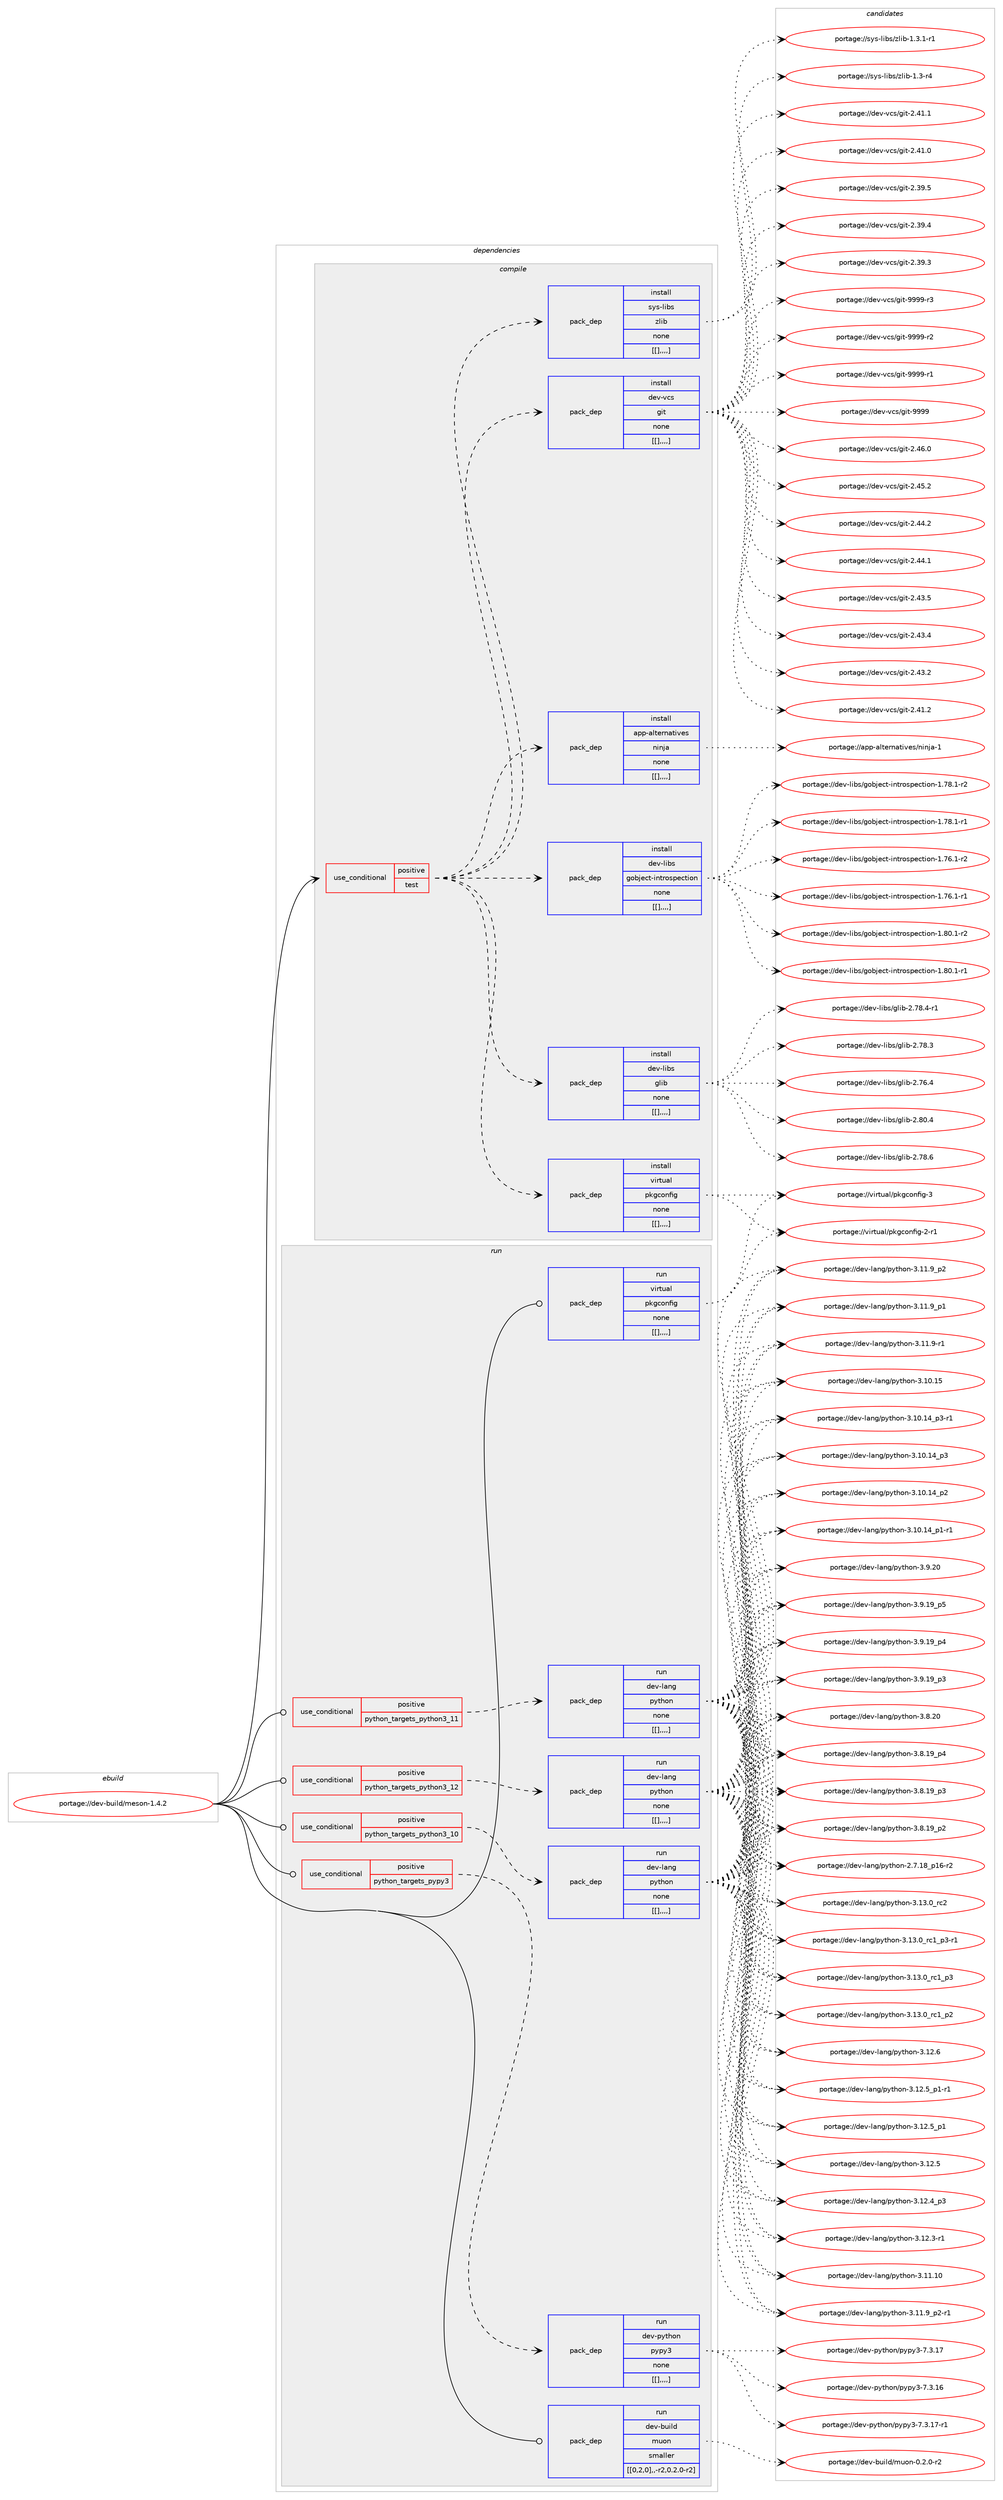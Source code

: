digraph prolog {

# *************
# Graph options
# *************

newrank=true;
concentrate=true;
compound=true;
graph [rankdir=LR,fontname=Helvetica,fontsize=10,ranksep=1.5];#, ranksep=2.5, nodesep=0.2];
edge  [arrowhead=vee];
node  [fontname=Helvetica,fontsize=10];

# **********
# The ebuild
# **********

subgraph cluster_leftcol {
color=gray;
label=<<i>ebuild</i>>;
id [label="portage://dev-build/meson-1.4.2", color=red, width=4, href="../dev-build/meson-1.4.2.svg"];
}

# ****************
# The dependencies
# ****************

subgraph cluster_midcol {
color=gray;
label=<<i>dependencies</i>>;
subgraph cluster_compile {
fillcolor="#eeeeee";
style=filled;
label=<<i>compile</i>>;
subgraph cond16890 {
dependency64678 [label=<<TABLE BORDER="0" CELLBORDER="1" CELLSPACING="0" CELLPADDING="4"><TR><TD ROWSPAN="3" CELLPADDING="10">use_conditional</TD></TR><TR><TD>positive</TD></TR><TR><TD>test</TD></TR></TABLE>>, shape=none, color=red];
subgraph pack46867 {
dependency64679 [label=<<TABLE BORDER="0" CELLBORDER="1" CELLSPACING="0" CELLPADDING="4" WIDTH="220"><TR><TD ROWSPAN="6" CELLPADDING="30">pack_dep</TD></TR><TR><TD WIDTH="110">install</TD></TR><TR><TD>dev-libs</TD></TR><TR><TD>glib</TD></TR><TR><TD>none</TD></TR><TR><TD>[[],,,,]</TD></TR></TABLE>>, shape=none, color=blue];
}
dependency64678:e -> dependency64679:w [weight=20,style="dashed",arrowhead="vee"];
subgraph pack46868 {
dependency64680 [label=<<TABLE BORDER="0" CELLBORDER="1" CELLSPACING="0" CELLPADDING="4" WIDTH="220"><TR><TD ROWSPAN="6" CELLPADDING="30">pack_dep</TD></TR><TR><TD WIDTH="110">install</TD></TR><TR><TD>dev-libs</TD></TR><TR><TD>gobject-introspection</TD></TR><TR><TD>none</TD></TR><TR><TD>[[],,,,]</TD></TR></TABLE>>, shape=none, color=blue];
}
dependency64678:e -> dependency64680:w [weight=20,style="dashed",arrowhead="vee"];
subgraph pack46869 {
dependency64681 [label=<<TABLE BORDER="0" CELLBORDER="1" CELLSPACING="0" CELLPADDING="4" WIDTH="220"><TR><TD ROWSPAN="6" CELLPADDING="30">pack_dep</TD></TR><TR><TD WIDTH="110">install</TD></TR><TR><TD>app-alternatives</TD></TR><TR><TD>ninja</TD></TR><TR><TD>none</TD></TR><TR><TD>[[],,,,]</TD></TR></TABLE>>, shape=none, color=blue];
}
dependency64678:e -> dependency64681:w [weight=20,style="dashed",arrowhead="vee"];
subgraph pack46870 {
dependency64682 [label=<<TABLE BORDER="0" CELLBORDER="1" CELLSPACING="0" CELLPADDING="4" WIDTH="220"><TR><TD ROWSPAN="6" CELLPADDING="30">pack_dep</TD></TR><TR><TD WIDTH="110">install</TD></TR><TR><TD>dev-vcs</TD></TR><TR><TD>git</TD></TR><TR><TD>none</TD></TR><TR><TD>[[],,,,]</TD></TR></TABLE>>, shape=none, color=blue];
}
dependency64678:e -> dependency64682:w [weight=20,style="dashed",arrowhead="vee"];
subgraph pack46871 {
dependency64683 [label=<<TABLE BORDER="0" CELLBORDER="1" CELLSPACING="0" CELLPADDING="4" WIDTH="220"><TR><TD ROWSPAN="6" CELLPADDING="30">pack_dep</TD></TR><TR><TD WIDTH="110">install</TD></TR><TR><TD>sys-libs</TD></TR><TR><TD>zlib</TD></TR><TR><TD>none</TD></TR><TR><TD>[[],,,,]</TD></TR></TABLE>>, shape=none, color=blue];
}
dependency64678:e -> dependency64683:w [weight=20,style="dashed",arrowhead="vee"];
subgraph pack46872 {
dependency64684 [label=<<TABLE BORDER="0" CELLBORDER="1" CELLSPACING="0" CELLPADDING="4" WIDTH="220"><TR><TD ROWSPAN="6" CELLPADDING="30">pack_dep</TD></TR><TR><TD WIDTH="110">install</TD></TR><TR><TD>virtual</TD></TR><TR><TD>pkgconfig</TD></TR><TR><TD>none</TD></TR><TR><TD>[[],,,,]</TD></TR></TABLE>>, shape=none, color=blue];
}
dependency64678:e -> dependency64684:w [weight=20,style="dashed",arrowhead="vee"];
}
id:e -> dependency64678:w [weight=20,style="solid",arrowhead="vee"];
}
subgraph cluster_compileandrun {
fillcolor="#eeeeee";
style=filled;
label=<<i>compile and run</i>>;
}
subgraph cluster_run {
fillcolor="#eeeeee";
style=filled;
label=<<i>run</i>>;
subgraph cond16891 {
dependency64685 [label=<<TABLE BORDER="0" CELLBORDER="1" CELLSPACING="0" CELLPADDING="4"><TR><TD ROWSPAN="3" CELLPADDING="10">use_conditional</TD></TR><TR><TD>positive</TD></TR><TR><TD>python_targets_pypy3</TD></TR></TABLE>>, shape=none, color=red];
subgraph pack46873 {
dependency64686 [label=<<TABLE BORDER="0" CELLBORDER="1" CELLSPACING="0" CELLPADDING="4" WIDTH="220"><TR><TD ROWSPAN="6" CELLPADDING="30">pack_dep</TD></TR><TR><TD WIDTH="110">run</TD></TR><TR><TD>dev-python</TD></TR><TR><TD>pypy3</TD></TR><TR><TD>none</TD></TR><TR><TD>[[],,,,]</TD></TR></TABLE>>, shape=none, color=blue];
}
dependency64685:e -> dependency64686:w [weight=20,style="dashed",arrowhead="vee"];
}
id:e -> dependency64685:w [weight=20,style="solid",arrowhead="odot"];
subgraph cond16892 {
dependency64687 [label=<<TABLE BORDER="0" CELLBORDER="1" CELLSPACING="0" CELLPADDING="4"><TR><TD ROWSPAN="3" CELLPADDING="10">use_conditional</TD></TR><TR><TD>positive</TD></TR><TR><TD>python_targets_python3_10</TD></TR></TABLE>>, shape=none, color=red];
subgraph pack46874 {
dependency64688 [label=<<TABLE BORDER="0" CELLBORDER="1" CELLSPACING="0" CELLPADDING="4" WIDTH="220"><TR><TD ROWSPAN="6" CELLPADDING="30">pack_dep</TD></TR><TR><TD WIDTH="110">run</TD></TR><TR><TD>dev-lang</TD></TR><TR><TD>python</TD></TR><TR><TD>none</TD></TR><TR><TD>[[],,,,]</TD></TR></TABLE>>, shape=none, color=blue];
}
dependency64687:e -> dependency64688:w [weight=20,style="dashed",arrowhead="vee"];
}
id:e -> dependency64687:w [weight=20,style="solid",arrowhead="odot"];
subgraph cond16893 {
dependency64689 [label=<<TABLE BORDER="0" CELLBORDER="1" CELLSPACING="0" CELLPADDING="4"><TR><TD ROWSPAN="3" CELLPADDING="10">use_conditional</TD></TR><TR><TD>positive</TD></TR><TR><TD>python_targets_python3_11</TD></TR></TABLE>>, shape=none, color=red];
subgraph pack46875 {
dependency64690 [label=<<TABLE BORDER="0" CELLBORDER="1" CELLSPACING="0" CELLPADDING="4" WIDTH="220"><TR><TD ROWSPAN="6" CELLPADDING="30">pack_dep</TD></TR><TR><TD WIDTH="110">run</TD></TR><TR><TD>dev-lang</TD></TR><TR><TD>python</TD></TR><TR><TD>none</TD></TR><TR><TD>[[],,,,]</TD></TR></TABLE>>, shape=none, color=blue];
}
dependency64689:e -> dependency64690:w [weight=20,style="dashed",arrowhead="vee"];
}
id:e -> dependency64689:w [weight=20,style="solid",arrowhead="odot"];
subgraph cond16894 {
dependency64691 [label=<<TABLE BORDER="0" CELLBORDER="1" CELLSPACING="0" CELLPADDING="4"><TR><TD ROWSPAN="3" CELLPADDING="10">use_conditional</TD></TR><TR><TD>positive</TD></TR><TR><TD>python_targets_python3_12</TD></TR></TABLE>>, shape=none, color=red];
subgraph pack46876 {
dependency64692 [label=<<TABLE BORDER="0" CELLBORDER="1" CELLSPACING="0" CELLPADDING="4" WIDTH="220"><TR><TD ROWSPAN="6" CELLPADDING="30">pack_dep</TD></TR><TR><TD WIDTH="110">run</TD></TR><TR><TD>dev-lang</TD></TR><TR><TD>python</TD></TR><TR><TD>none</TD></TR><TR><TD>[[],,,,]</TD></TR></TABLE>>, shape=none, color=blue];
}
dependency64691:e -> dependency64692:w [weight=20,style="dashed",arrowhead="vee"];
}
id:e -> dependency64691:w [weight=20,style="solid",arrowhead="odot"];
subgraph pack46877 {
dependency64693 [label=<<TABLE BORDER="0" CELLBORDER="1" CELLSPACING="0" CELLPADDING="4" WIDTH="220"><TR><TD ROWSPAN="6" CELLPADDING="30">pack_dep</TD></TR><TR><TD WIDTH="110">run</TD></TR><TR><TD>virtual</TD></TR><TR><TD>pkgconfig</TD></TR><TR><TD>none</TD></TR><TR><TD>[[],,,,]</TD></TR></TABLE>>, shape=none, color=blue];
}
id:e -> dependency64693:w [weight=20,style="solid",arrowhead="odot"];
subgraph pack46878 {
dependency64694 [label=<<TABLE BORDER="0" CELLBORDER="1" CELLSPACING="0" CELLPADDING="4" WIDTH="220"><TR><TD ROWSPAN="6" CELLPADDING="30">pack_dep</TD></TR><TR><TD WIDTH="110">run</TD></TR><TR><TD>dev-build</TD></TR><TR><TD>muon</TD></TR><TR><TD>smaller</TD></TR><TR><TD>[[0,2,0],,-r2,0.2.0-r2]</TD></TR></TABLE>>, shape=none, color=blue];
}
id:e -> dependency64694:w [weight=20,style="solid",arrowhead="odot"];
}
}

# **************
# The candidates
# **************

subgraph cluster_choices {
rank=same;
color=gray;
label=<<i>candidates</i>>;

subgraph choice46867 {
color=black;
nodesep=1;
choice1001011184510810598115471031081059845504656484652 [label="portage://dev-libs/glib-2.80.4", color=red, width=4,href="../dev-libs/glib-2.80.4.svg"];
choice1001011184510810598115471031081059845504655564654 [label="portage://dev-libs/glib-2.78.6", color=red, width=4,href="../dev-libs/glib-2.78.6.svg"];
choice10010111845108105981154710310810598455046555646524511449 [label="portage://dev-libs/glib-2.78.4-r1", color=red, width=4,href="../dev-libs/glib-2.78.4-r1.svg"];
choice1001011184510810598115471031081059845504655564651 [label="portage://dev-libs/glib-2.78.3", color=red, width=4,href="../dev-libs/glib-2.78.3.svg"];
choice1001011184510810598115471031081059845504655544652 [label="portage://dev-libs/glib-2.76.4", color=red, width=4,href="../dev-libs/glib-2.76.4.svg"];
dependency64679:e -> choice1001011184510810598115471031081059845504656484652:w [style=dotted,weight="100"];
dependency64679:e -> choice1001011184510810598115471031081059845504655564654:w [style=dotted,weight="100"];
dependency64679:e -> choice10010111845108105981154710310810598455046555646524511449:w [style=dotted,weight="100"];
dependency64679:e -> choice1001011184510810598115471031081059845504655564651:w [style=dotted,weight="100"];
dependency64679:e -> choice1001011184510810598115471031081059845504655544652:w [style=dotted,weight="100"];
}
subgraph choice46868 {
color=black;
nodesep=1;
choice10010111845108105981154710311198106101991164510511011611411111511210199116105111110454946564846494511450 [label="portage://dev-libs/gobject-introspection-1.80.1-r2", color=red, width=4,href="../dev-libs/gobject-introspection-1.80.1-r2.svg"];
choice10010111845108105981154710311198106101991164510511011611411111511210199116105111110454946564846494511449 [label="portage://dev-libs/gobject-introspection-1.80.1-r1", color=red, width=4,href="../dev-libs/gobject-introspection-1.80.1-r1.svg"];
choice10010111845108105981154710311198106101991164510511011611411111511210199116105111110454946555646494511450 [label="portage://dev-libs/gobject-introspection-1.78.1-r2", color=red, width=4,href="../dev-libs/gobject-introspection-1.78.1-r2.svg"];
choice10010111845108105981154710311198106101991164510511011611411111511210199116105111110454946555646494511449 [label="portage://dev-libs/gobject-introspection-1.78.1-r1", color=red, width=4,href="../dev-libs/gobject-introspection-1.78.1-r1.svg"];
choice10010111845108105981154710311198106101991164510511011611411111511210199116105111110454946555446494511450 [label="portage://dev-libs/gobject-introspection-1.76.1-r2", color=red, width=4,href="../dev-libs/gobject-introspection-1.76.1-r2.svg"];
choice10010111845108105981154710311198106101991164510511011611411111511210199116105111110454946555446494511449 [label="portage://dev-libs/gobject-introspection-1.76.1-r1", color=red, width=4,href="../dev-libs/gobject-introspection-1.76.1-r1.svg"];
dependency64680:e -> choice10010111845108105981154710311198106101991164510511011611411111511210199116105111110454946564846494511450:w [style=dotted,weight="100"];
dependency64680:e -> choice10010111845108105981154710311198106101991164510511011611411111511210199116105111110454946564846494511449:w [style=dotted,weight="100"];
dependency64680:e -> choice10010111845108105981154710311198106101991164510511011611411111511210199116105111110454946555646494511450:w [style=dotted,weight="100"];
dependency64680:e -> choice10010111845108105981154710311198106101991164510511011611411111511210199116105111110454946555646494511449:w [style=dotted,weight="100"];
dependency64680:e -> choice10010111845108105981154710311198106101991164510511011611411111511210199116105111110454946555446494511450:w [style=dotted,weight="100"];
dependency64680:e -> choice10010111845108105981154710311198106101991164510511011611411111511210199116105111110454946555446494511449:w [style=dotted,weight="100"];
}
subgraph choice46869 {
color=black;
nodesep=1;
choice9711211245971081161011141109711610511810111547110105110106974549 [label="portage://app-alternatives/ninja-1", color=red, width=4,href="../app-alternatives/ninja-1.svg"];
dependency64681:e -> choice9711211245971081161011141109711610511810111547110105110106974549:w [style=dotted,weight="100"];
}
subgraph choice46870 {
color=black;
nodesep=1;
choice10010111845118991154710310511645575757574511451 [label="portage://dev-vcs/git-9999-r3", color=red, width=4,href="../dev-vcs/git-9999-r3.svg"];
choice10010111845118991154710310511645575757574511450 [label="portage://dev-vcs/git-9999-r2", color=red, width=4,href="../dev-vcs/git-9999-r2.svg"];
choice10010111845118991154710310511645575757574511449 [label="portage://dev-vcs/git-9999-r1", color=red, width=4,href="../dev-vcs/git-9999-r1.svg"];
choice1001011184511899115471031051164557575757 [label="portage://dev-vcs/git-9999", color=red, width=4,href="../dev-vcs/git-9999.svg"];
choice10010111845118991154710310511645504652544648 [label="portage://dev-vcs/git-2.46.0", color=red, width=4,href="../dev-vcs/git-2.46.0.svg"];
choice10010111845118991154710310511645504652534650 [label="portage://dev-vcs/git-2.45.2", color=red, width=4,href="../dev-vcs/git-2.45.2.svg"];
choice10010111845118991154710310511645504652524650 [label="portage://dev-vcs/git-2.44.2", color=red, width=4,href="../dev-vcs/git-2.44.2.svg"];
choice10010111845118991154710310511645504652524649 [label="portage://dev-vcs/git-2.44.1", color=red, width=4,href="../dev-vcs/git-2.44.1.svg"];
choice10010111845118991154710310511645504652514653 [label="portage://dev-vcs/git-2.43.5", color=red, width=4,href="../dev-vcs/git-2.43.5.svg"];
choice10010111845118991154710310511645504652514652 [label="portage://dev-vcs/git-2.43.4", color=red, width=4,href="../dev-vcs/git-2.43.4.svg"];
choice10010111845118991154710310511645504652514650 [label="portage://dev-vcs/git-2.43.2", color=red, width=4,href="../dev-vcs/git-2.43.2.svg"];
choice10010111845118991154710310511645504652494650 [label="portage://dev-vcs/git-2.41.2", color=red, width=4,href="../dev-vcs/git-2.41.2.svg"];
choice10010111845118991154710310511645504652494649 [label="portage://dev-vcs/git-2.41.1", color=red, width=4,href="../dev-vcs/git-2.41.1.svg"];
choice10010111845118991154710310511645504652494648 [label="portage://dev-vcs/git-2.41.0", color=red, width=4,href="../dev-vcs/git-2.41.0.svg"];
choice10010111845118991154710310511645504651574653 [label="portage://dev-vcs/git-2.39.5", color=red, width=4,href="../dev-vcs/git-2.39.5.svg"];
choice10010111845118991154710310511645504651574652 [label="portage://dev-vcs/git-2.39.4", color=red, width=4,href="../dev-vcs/git-2.39.4.svg"];
choice10010111845118991154710310511645504651574651 [label="portage://dev-vcs/git-2.39.3", color=red, width=4,href="../dev-vcs/git-2.39.3.svg"];
dependency64682:e -> choice10010111845118991154710310511645575757574511451:w [style=dotted,weight="100"];
dependency64682:e -> choice10010111845118991154710310511645575757574511450:w [style=dotted,weight="100"];
dependency64682:e -> choice10010111845118991154710310511645575757574511449:w [style=dotted,weight="100"];
dependency64682:e -> choice1001011184511899115471031051164557575757:w [style=dotted,weight="100"];
dependency64682:e -> choice10010111845118991154710310511645504652544648:w [style=dotted,weight="100"];
dependency64682:e -> choice10010111845118991154710310511645504652534650:w [style=dotted,weight="100"];
dependency64682:e -> choice10010111845118991154710310511645504652524650:w [style=dotted,weight="100"];
dependency64682:e -> choice10010111845118991154710310511645504652524649:w [style=dotted,weight="100"];
dependency64682:e -> choice10010111845118991154710310511645504652514653:w [style=dotted,weight="100"];
dependency64682:e -> choice10010111845118991154710310511645504652514652:w [style=dotted,weight="100"];
dependency64682:e -> choice10010111845118991154710310511645504652514650:w [style=dotted,weight="100"];
dependency64682:e -> choice10010111845118991154710310511645504652494650:w [style=dotted,weight="100"];
dependency64682:e -> choice10010111845118991154710310511645504652494649:w [style=dotted,weight="100"];
dependency64682:e -> choice10010111845118991154710310511645504652494648:w [style=dotted,weight="100"];
dependency64682:e -> choice10010111845118991154710310511645504651574653:w [style=dotted,weight="100"];
dependency64682:e -> choice10010111845118991154710310511645504651574652:w [style=dotted,weight="100"];
dependency64682:e -> choice10010111845118991154710310511645504651574651:w [style=dotted,weight="100"];
}
subgraph choice46871 {
color=black;
nodesep=1;
choice115121115451081059811547122108105984549465146494511449 [label="portage://sys-libs/zlib-1.3.1-r1", color=red, width=4,href="../sys-libs/zlib-1.3.1-r1.svg"];
choice11512111545108105981154712210810598454946514511452 [label="portage://sys-libs/zlib-1.3-r4", color=red, width=4,href="../sys-libs/zlib-1.3-r4.svg"];
dependency64683:e -> choice115121115451081059811547122108105984549465146494511449:w [style=dotted,weight="100"];
dependency64683:e -> choice11512111545108105981154712210810598454946514511452:w [style=dotted,weight="100"];
}
subgraph choice46872 {
color=black;
nodesep=1;
choice1181051141161179710847112107103991111101021051034551 [label="portage://virtual/pkgconfig-3", color=red, width=4,href="../virtual/pkgconfig-3.svg"];
choice11810511411611797108471121071039911111010210510345504511449 [label="portage://virtual/pkgconfig-2-r1", color=red, width=4,href="../virtual/pkgconfig-2-r1.svg"];
dependency64684:e -> choice1181051141161179710847112107103991111101021051034551:w [style=dotted,weight="100"];
dependency64684:e -> choice11810511411611797108471121071039911111010210510345504511449:w [style=dotted,weight="100"];
}
subgraph choice46873 {
color=black;
nodesep=1;
choice100101118451121211161041111104711212111212151455546514649554511449 [label="portage://dev-python/pypy3-7.3.17-r1", color=red, width=4,href="../dev-python/pypy3-7.3.17-r1.svg"];
choice10010111845112121116104111110471121211121215145554651464955 [label="portage://dev-python/pypy3-7.3.17", color=red, width=4,href="../dev-python/pypy3-7.3.17.svg"];
choice10010111845112121116104111110471121211121215145554651464954 [label="portage://dev-python/pypy3-7.3.16", color=red, width=4,href="../dev-python/pypy3-7.3.16.svg"];
dependency64686:e -> choice100101118451121211161041111104711212111212151455546514649554511449:w [style=dotted,weight="100"];
dependency64686:e -> choice10010111845112121116104111110471121211121215145554651464955:w [style=dotted,weight="100"];
dependency64686:e -> choice10010111845112121116104111110471121211121215145554651464954:w [style=dotted,weight="100"];
}
subgraph choice46874 {
color=black;
nodesep=1;
choice10010111845108971101034711212111610411111045514649514648951149950 [label="portage://dev-lang/python-3.13.0_rc2", color=red, width=4,href="../dev-lang/python-3.13.0_rc2.svg"];
choice1001011184510897110103471121211161041111104551464951464895114994995112514511449 [label="portage://dev-lang/python-3.13.0_rc1_p3-r1", color=red, width=4,href="../dev-lang/python-3.13.0_rc1_p3-r1.svg"];
choice100101118451089711010347112121116104111110455146495146489511499499511251 [label="portage://dev-lang/python-3.13.0_rc1_p3", color=red, width=4,href="../dev-lang/python-3.13.0_rc1_p3.svg"];
choice100101118451089711010347112121116104111110455146495146489511499499511250 [label="portage://dev-lang/python-3.13.0_rc1_p2", color=red, width=4,href="../dev-lang/python-3.13.0_rc1_p2.svg"];
choice10010111845108971101034711212111610411111045514649504654 [label="portage://dev-lang/python-3.12.6", color=red, width=4,href="../dev-lang/python-3.12.6.svg"];
choice1001011184510897110103471121211161041111104551464950465395112494511449 [label="portage://dev-lang/python-3.12.5_p1-r1", color=red, width=4,href="../dev-lang/python-3.12.5_p1-r1.svg"];
choice100101118451089711010347112121116104111110455146495046539511249 [label="portage://dev-lang/python-3.12.5_p1", color=red, width=4,href="../dev-lang/python-3.12.5_p1.svg"];
choice10010111845108971101034711212111610411111045514649504653 [label="portage://dev-lang/python-3.12.5", color=red, width=4,href="../dev-lang/python-3.12.5.svg"];
choice100101118451089711010347112121116104111110455146495046529511251 [label="portage://dev-lang/python-3.12.4_p3", color=red, width=4,href="../dev-lang/python-3.12.4_p3.svg"];
choice100101118451089711010347112121116104111110455146495046514511449 [label="portage://dev-lang/python-3.12.3-r1", color=red, width=4,href="../dev-lang/python-3.12.3-r1.svg"];
choice1001011184510897110103471121211161041111104551464949464948 [label="portage://dev-lang/python-3.11.10", color=red, width=4,href="../dev-lang/python-3.11.10.svg"];
choice1001011184510897110103471121211161041111104551464949465795112504511449 [label="portage://dev-lang/python-3.11.9_p2-r1", color=red, width=4,href="../dev-lang/python-3.11.9_p2-r1.svg"];
choice100101118451089711010347112121116104111110455146494946579511250 [label="portage://dev-lang/python-3.11.9_p2", color=red, width=4,href="../dev-lang/python-3.11.9_p2.svg"];
choice100101118451089711010347112121116104111110455146494946579511249 [label="portage://dev-lang/python-3.11.9_p1", color=red, width=4,href="../dev-lang/python-3.11.9_p1.svg"];
choice100101118451089711010347112121116104111110455146494946574511449 [label="portage://dev-lang/python-3.11.9-r1", color=red, width=4,href="../dev-lang/python-3.11.9-r1.svg"];
choice1001011184510897110103471121211161041111104551464948464953 [label="portage://dev-lang/python-3.10.15", color=red, width=4,href="../dev-lang/python-3.10.15.svg"];
choice100101118451089711010347112121116104111110455146494846495295112514511449 [label="portage://dev-lang/python-3.10.14_p3-r1", color=red, width=4,href="../dev-lang/python-3.10.14_p3-r1.svg"];
choice10010111845108971101034711212111610411111045514649484649529511251 [label="portage://dev-lang/python-3.10.14_p3", color=red, width=4,href="../dev-lang/python-3.10.14_p3.svg"];
choice10010111845108971101034711212111610411111045514649484649529511250 [label="portage://dev-lang/python-3.10.14_p2", color=red, width=4,href="../dev-lang/python-3.10.14_p2.svg"];
choice100101118451089711010347112121116104111110455146494846495295112494511449 [label="portage://dev-lang/python-3.10.14_p1-r1", color=red, width=4,href="../dev-lang/python-3.10.14_p1-r1.svg"];
choice10010111845108971101034711212111610411111045514657465048 [label="portage://dev-lang/python-3.9.20", color=red, width=4,href="../dev-lang/python-3.9.20.svg"];
choice100101118451089711010347112121116104111110455146574649579511253 [label="portage://dev-lang/python-3.9.19_p5", color=red, width=4,href="../dev-lang/python-3.9.19_p5.svg"];
choice100101118451089711010347112121116104111110455146574649579511252 [label="portage://dev-lang/python-3.9.19_p4", color=red, width=4,href="../dev-lang/python-3.9.19_p4.svg"];
choice100101118451089711010347112121116104111110455146574649579511251 [label="portage://dev-lang/python-3.9.19_p3", color=red, width=4,href="../dev-lang/python-3.9.19_p3.svg"];
choice10010111845108971101034711212111610411111045514656465048 [label="portage://dev-lang/python-3.8.20", color=red, width=4,href="../dev-lang/python-3.8.20.svg"];
choice100101118451089711010347112121116104111110455146564649579511252 [label="portage://dev-lang/python-3.8.19_p4", color=red, width=4,href="../dev-lang/python-3.8.19_p4.svg"];
choice100101118451089711010347112121116104111110455146564649579511251 [label="portage://dev-lang/python-3.8.19_p3", color=red, width=4,href="../dev-lang/python-3.8.19_p3.svg"];
choice100101118451089711010347112121116104111110455146564649579511250 [label="portage://dev-lang/python-3.8.19_p2", color=red, width=4,href="../dev-lang/python-3.8.19_p2.svg"];
choice100101118451089711010347112121116104111110455046554649569511249544511450 [label="portage://dev-lang/python-2.7.18_p16-r2", color=red, width=4,href="../dev-lang/python-2.7.18_p16-r2.svg"];
dependency64688:e -> choice10010111845108971101034711212111610411111045514649514648951149950:w [style=dotted,weight="100"];
dependency64688:e -> choice1001011184510897110103471121211161041111104551464951464895114994995112514511449:w [style=dotted,weight="100"];
dependency64688:e -> choice100101118451089711010347112121116104111110455146495146489511499499511251:w [style=dotted,weight="100"];
dependency64688:e -> choice100101118451089711010347112121116104111110455146495146489511499499511250:w [style=dotted,weight="100"];
dependency64688:e -> choice10010111845108971101034711212111610411111045514649504654:w [style=dotted,weight="100"];
dependency64688:e -> choice1001011184510897110103471121211161041111104551464950465395112494511449:w [style=dotted,weight="100"];
dependency64688:e -> choice100101118451089711010347112121116104111110455146495046539511249:w [style=dotted,weight="100"];
dependency64688:e -> choice10010111845108971101034711212111610411111045514649504653:w [style=dotted,weight="100"];
dependency64688:e -> choice100101118451089711010347112121116104111110455146495046529511251:w [style=dotted,weight="100"];
dependency64688:e -> choice100101118451089711010347112121116104111110455146495046514511449:w [style=dotted,weight="100"];
dependency64688:e -> choice1001011184510897110103471121211161041111104551464949464948:w [style=dotted,weight="100"];
dependency64688:e -> choice1001011184510897110103471121211161041111104551464949465795112504511449:w [style=dotted,weight="100"];
dependency64688:e -> choice100101118451089711010347112121116104111110455146494946579511250:w [style=dotted,weight="100"];
dependency64688:e -> choice100101118451089711010347112121116104111110455146494946579511249:w [style=dotted,weight="100"];
dependency64688:e -> choice100101118451089711010347112121116104111110455146494946574511449:w [style=dotted,weight="100"];
dependency64688:e -> choice1001011184510897110103471121211161041111104551464948464953:w [style=dotted,weight="100"];
dependency64688:e -> choice100101118451089711010347112121116104111110455146494846495295112514511449:w [style=dotted,weight="100"];
dependency64688:e -> choice10010111845108971101034711212111610411111045514649484649529511251:w [style=dotted,weight="100"];
dependency64688:e -> choice10010111845108971101034711212111610411111045514649484649529511250:w [style=dotted,weight="100"];
dependency64688:e -> choice100101118451089711010347112121116104111110455146494846495295112494511449:w [style=dotted,weight="100"];
dependency64688:e -> choice10010111845108971101034711212111610411111045514657465048:w [style=dotted,weight="100"];
dependency64688:e -> choice100101118451089711010347112121116104111110455146574649579511253:w [style=dotted,weight="100"];
dependency64688:e -> choice100101118451089711010347112121116104111110455146574649579511252:w [style=dotted,weight="100"];
dependency64688:e -> choice100101118451089711010347112121116104111110455146574649579511251:w [style=dotted,weight="100"];
dependency64688:e -> choice10010111845108971101034711212111610411111045514656465048:w [style=dotted,weight="100"];
dependency64688:e -> choice100101118451089711010347112121116104111110455146564649579511252:w [style=dotted,weight="100"];
dependency64688:e -> choice100101118451089711010347112121116104111110455146564649579511251:w [style=dotted,weight="100"];
dependency64688:e -> choice100101118451089711010347112121116104111110455146564649579511250:w [style=dotted,weight="100"];
dependency64688:e -> choice100101118451089711010347112121116104111110455046554649569511249544511450:w [style=dotted,weight="100"];
}
subgraph choice46875 {
color=black;
nodesep=1;
choice10010111845108971101034711212111610411111045514649514648951149950 [label="portage://dev-lang/python-3.13.0_rc2", color=red, width=4,href="../dev-lang/python-3.13.0_rc2.svg"];
choice1001011184510897110103471121211161041111104551464951464895114994995112514511449 [label="portage://dev-lang/python-3.13.0_rc1_p3-r1", color=red, width=4,href="../dev-lang/python-3.13.0_rc1_p3-r1.svg"];
choice100101118451089711010347112121116104111110455146495146489511499499511251 [label="portage://dev-lang/python-3.13.0_rc1_p3", color=red, width=4,href="../dev-lang/python-3.13.0_rc1_p3.svg"];
choice100101118451089711010347112121116104111110455146495146489511499499511250 [label="portage://dev-lang/python-3.13.0_rc1_p2", color=red, width=4,href="../dev-lang/python-3.13.0_rc1_p2.svg"];
choice10010111845108971101034711212111610411111045514649504654 [label="portage://dev-lang/python-3.12.6", color=red, width=4,href="../dev-lang/python-3.12.6.svg"];
choice1001011184510897110103471121211161041111104551464950465395112494511449 [label="portage://dev-lang/python-3.12.5_p1-r1", color=red, width=4,href="../dev-lang/python-3.12.5_p1-r1.svg"];
choice100101118451089711010347112121116104111110455146495046539511249 [label="portage://dev-lang/python-3.12.5_p1", color=red, width=4,href="../dev-lang/python-3.12.5_p1.svg"];
choice10010111845108971101034711212111610411111045514649504653 [label="portage://dev-lang/python-3.12.5", color=red, width=4,href="../dev-lang/python-3.12.5.svg"];
choice100101118451089711010347112121116104111110455146495046529511251 [label="portage://dev-lang/python-3.12.4_p3", color=red, width=4,href="../dev-lang/python-3.12.4_p3.svg"];
choice100101118451089711010347112121116104111110455146495046514511449 [label="portage://dev-lang/python-3.12.3-r1", color=red, width=4,href="../dev-lang/python-3.12.3-r1.svg"];
choice1001011184510897110103471121211161041111104551464949464948 [label="portage://dev-lang/python-3.11.10", color=red, width=4,href="../dev-lang/python-3.11.10.svg"];
choice1001011184510897110103471121211161041111104551464949465795112504511449 [label="portage://dev-lang/python-3.11.9_p2-r1", color=red, width=4,href="../dev-lang/python-3.11.9_p2-r1.svg"];
choice100101118451089711010347112121116104111110455146494946579511250 [label="portage://dev-lang/python-3.11.9_p2", color=red, width=4,href="../dev-lang/python-3.11.9_p2.svg"];
choice100101118451089711010347112121116104111110455146494946579511249 [label="portage://dev-lang/python-3.11.9_p1", color=red, width=4,href="../dev-lang/python-3.11.9_p1.svg"];
choice100101118451089711010347112121116104111110455146494946574511449 [label="portage://dev-lang/python-3.11.9-r1", color=red, width=4,href="../dev-lang/python-3.11.9-r1.svg"];
choice1001011184510897110103471121211161041111104551464948464953 [label="portage://dev-lang/python-3.10.15", color=red, width=4,href="../dev-lang/python-3.10.15.svg"];
choice100101118451089711010347112121116104111110455146494846495295112514511449 [label="portage://dev-lang/python-3.10.14_p3-r1", color=red, width=4,href="../dev-lang/python-3.10.14_p3-r1.svg"];
choice10010111845108971101034711212111610411111045514649484649529511251 [label="portage://dev-lang/python-3.10.14_p3", color=red, width=4,href="../dev-lang/python-3.10.14_p3.svg"];
choice10010111845108971101034711212111610411111045514649484649529511250 [label="portage://dev-lang/python-3.10.14_p2", color=red, width=4,href="../dev-lang/python-3.10.14_p2.svg"];
choice100101118451089711010347112121116104111110455146494846495295112494511449 [label="portage://dev-lang/python-3.10.14_p1-r1", color=red, width=4,href="../dev-lang/python-3.10.14_p1-r1.svg"];
choice10010111845108971101034711212111610411111045514657465048 [label="portage://dev-lang/python-3.9.20", color=red, width=4,href="../dev-lang/python-3.9.20.svg"];
choice100101118451089711010347112121116104111110455146574649579511253 [label="portage://dev-lang/python-3.9.19_p5", color=red, width=4,href="../dev-lang/python-3.9.19_p5.svg"];
choice100101118451089711010347112121116104111110455146574649579511252 [label="portage://dev-lang/python-3.9.19_p4", color=red, width=4,href="../dev-lang/python-3.9.19_p4.svg"];
choice100101118451089711010347112121116104111110455146574649579511251 [label="portage://dev-lang/python-3.9.19_p3", color=red, width=4,href="../dev-lang/python-3.9.19_p3.svg"];
choice10010111845108971101034711212111610411111045514656465048 [label="portage://dev-lang/python-3.8.20", color=red, width=4,href="../dev-lang/python-3.8.20.svg"];
choice100101118451089711010347112121116104111110455146564649579511252 [label="portage://dev-lang/python-3.8.19_p4", color=red, width=4,href="../dev-lang/python-3.8.19_p4.svg"];
choice100101118451089711010347112121116104111110455146564649579511251 [label="portage://dev-lang/python-3.8.19_p3", color=red, width=4,href="../dev-lang/python-3.8.19_p3.svg"];
choice100101118451089711010347112121116104111110455146564649579511250 [label="portage://dev-lang/python-3.8.19_p2", color=red, width=4,href="../dev-lang/python-3.8.19_p2.svg"];
choice100101118451089711010347112121116104111110455046554649569511249544511450 [label="portage://dev-lang/python-2.7.18_p16-r2", color=red, width=4,href="../dev-lang/python-2.7.18_p16-r2.svg"];
dependency64690:e -> choice10010111845108971101034711212111610411111045514649514648951149950:w [style=dotted,weight="100"];
dependency64690:e -> choice1001011184510897110103471121211161041111104551464951464895114994995112514511449:w [style=dotted,weight="100"];
dependency64690:e -> choice100101118451089711010347112121116104111110455146495146489511499499511251:w [style=dotted,weight="100"];
dependency64690:e -> choice100101118451089711010347112121116104111110455146495146489511499499511250:w [style=dotted,weight="100"];
dependency64690:e -> choice10010111845108971101034711212111610411111045514649504654:w [style=dotted,weight="100"];
dependency64690:e -> choice1001011184510897110103471121211161041111104551464950465395112494511449:w [style=dotted,weight="100"];
dependency64690:e -> choice100101118451089711010347112121116104111110455146495046539511249:w [style=dotted,weight="100"];
dependency64690:e -> choice10010111845108971101034711212111610411111045514649504653:w [style=dotted,weight="100"];
dependency64690:e -> choice100101118451089711010347112121116104111110455146495046529511251:w [style=dotted,weight="100"];
dependency64690:e -> choice100101118451089711010347112121116104111110455146495046514511449:w [style=dotted,weight="100"];
dependency64690:e -> choice1001011184510897110103471121211161041111104551464949464948:w [style=dotted,weight="100"];
dependency64690:e -> choice1001011184510897110103471121211161041111104551464949465795112504511449:w [style=dotted,weight="100"];
dependency64690:e -> choice100101118451089711010347112121116104111110455146494946579511250:w [style=dotted,weight="100"];
dependency64690:e -> choice100101118451089711010347112121116104111110455146494946579511249:w [style=dotted,weight="100"];
dependency64690:e -> choice100101118451089711010347112121116104111110455146494946574511449:w [style=dotted,weight="100"];
dependency64690:e -> choice1001011184510897110103471121211161041111104551464948464953:w [style=dotted,weight="100"];
dependency64690:e -> choice100101118451089711010347112121116104111110455146494846495295112514511449:w [style=dotted,weight="100"];
dependency64690:e -> choice10010111845108971101034711212111610411111045514649484649529511251:w [style=dotted,weight="100"];
dependency64690:e -> choice10010111845108971101034711212111610411111045514649484649529511250:w [style=dotted,weight="100"];
dependency64690:e -> choice100101118451089711010347112121116104111110455146494846495295112494511449:w [style=dotted,weight="100"];
dependency64690:e -> choice10010111845108971101034711212111610411111045514657465048:w [style=dotted,weight="100"];
dependency64690:e -> choice100101118451089711010347112121116104111110455146574649579511253:w [style=dotted,weight="100"];
dependency64690:e -> choice100101118451089711010347112121116104111110455146574649579511252:w [style=dotted,weight="100"];
dependency64690:e -> choice100101118451089711010347112121116104111110455146574649579511251:w [style=dotted,weight="100"];
dependency64690:e -> choice10010111845108971101034711212111610411111045514656465048:w [style=dotted,weight="100"];
dependency64690:e -> choice100101118451089711010347112121116104111110455146564649579511252:w [style=dotted,weight="100"];
dependency64690:e -> choice100101118451089711010347112121116104111110455146564649579511251:w [style=dotted,weight="100"];
dependency64690:e -> choice100101118451089711010347112121116104111110455146564649579511250:w [style=dotted,weight="100"];
dependency64690:e -> choice100101118451089711010347112121116104111110455046554649569511249544511450:w [style=dotted,weight="100"];
}
subgraph choice46876 {
color=black;
nodesep=1;
choice10010111845108971101034711212111610411111045514649514648951149950 [label="portage://dev-lang/python-3.13.0_rc2", color=red, width=4,href="../dev-lang/python-3.13.0_rc2.svg"];
choice1001011184510897110103471121211161041111104551464951464895114994995112514511449 [label="portage://dev-lang/python-3.13.0_rc1_p3-r1", color=red, width=4,href="../dev-lang/python-3.13.0_rc1_p3-r1.svg"];
choice100101118451089711010347112121116104111110455146495146489511499499511251 [label="portage://dev-lang/python-3.13.0_rc1_p3", color=red, width=4,href="../dev-lang/python-3.13.0_rc1_p3.svg"];
choice100101118451089711010347112121116104111110455146495146489511499499511250 [label="portage://dev-lang/python-3.13.0_rc1_p2", color=red, width=4,href="../dev-lang/python-3.13.0_rc1_p2.svg"];
choice10010111845108971101034711212111610411111045514649504654 [label="portage://dev-lang/python-3.12.6", color=red, width=4,href="../dev-lang/python-3.12.6.svg"];
choice1001011184510897110103471121211161041111104551464950465395112494511449 [label="portage://dev-lang/python-3.12.5_p1-r1", color=red, width=4,href="../dev-lang/python-3.12.5_p1-r1.svg"];
choice100101118451089711010347112121116104111110455146495046539511249 [label="portage://dev-lang/python-3.12.5_p1", color=red, width=4,href="../dev-lang/python-3.12.5_p1.svg"];
choice10010111845108971101034711212111610411111045514649504653 [label="portage://dev-lang/python-3.12.5", color=red, width=4,href="../dev-lang/python-3.12.5.svg"];
choice100101118451089711010347112121116104111110455146495046529511251 [label="portage://dev-lang/python-3.12.4_p3", color=red, width=4,href="../dev-lang/python-3.12.4_p3.svg"];
choice100101118451089711010347112121116104111110455146495046514511449 [label="portage://dev-lang/python-3.12.3-r1", color=red, width=4,href="../dev-lang/python-3.12.3-r1.svg"];
choice1001011184510897110103471121211161041111104551464949464948 [label="portage://dev-lang/python-3.11.10", color=red, width=4,href="../dev-lang/python-3.11.10.svg"];
choice1001011184510897110103471121211161041111104551464949465795112504511449 [label="portage://dev-lang/python-3.11.9_p2-r1", color=red, width=4,href="../dev-lang/python-3.11.9_p2-r1.svg"];
choice100101118451089711010347112121116104111110455146494946579511250 [label="portage://dev-lang/python-3.11.9_p2", color=red, width=4,href="../dev-lang/python-3.11.9_p2.svg"];
choice100101118451089711010347112121116104111110455146494946579511249 [label="portage://dev-lang/python-3.11.9_p1", color=red, width=4,href="../dev-lang/python-3.11.9_p1.svg"];
choice100101118451089711010347112121116104111110455146494946574511449 [label="portage://dev-lang/python-3.11.9-r1", color=red, width=4,href="../dev-lang/python-3.11.9-r1.svg"];
choice1001011184510897110103471121211161041111104551464948464953 [label="portage://dev-lang/python-3.10.15", color=red, width=4,href="../dev-lang/python-3.10.15.svg"];
choice100101118451089711010347112121116104111110455146494846495295112514511449 [label="portage://dev-lang/python-3.10.14_p3-r1", color=red, width=4,href="../dev-lang/python-3.10.14_p3-r1.svg"];
choice10010111845108971101034711212111610411111045514649484649529511251 [label="portage://dev-lang/python-3.10.14_p3", color=red, width=4,href="../dev-lang/python-3.10.14_p3.svg"];
choice10010111845108971101034711212111610411111045514649484649529511250 [label="portage://dev-lang/python-3.10.14_p2", color=red, width=4,href="../dev-lang/python-3.10.14_p2.svg"];
choice100101118451089711010347112121116104111110455146494846495295112494511449 [label="portage://dev-lang/python-3.10.14_p1-r1", color=red, width=4,href="../dev-lang/python-3.10.14_p1-r1.svg"];
choice10010111845108971101034711212111610411111045514657465048 [label="portage://dev-lang/python-3.9.20", color=red, width=4,href="../dev-lang/python-3.9.20.svg"];
choice100101118451089711010347112121116104111110455146574649579511253 [label="portage://dev-lang/python-3.9.19_p5", color=red, width=4,href="../dev-lang/python-3.9.19_p5.svg"];
choice100101118451089711010347112121116104111110455146574649579511252 [label="portage://dev-lang/python-3.9.19_p4", color=red, width=4,href="../dev-lang/python-3.9.19_p4.svg"];
choice100101118451089711010347112121116104111110455146574649579511251 [label="portage://dev-lang/python-3.9.19_p3", color=red, width=4,href="../dev-lang/python-3.9.19_p3.svg"];
choice10010111845108971101034711212111610411111045514656465048 [label="portage://dev-lang/python-3.8.20", color=red, width=4,href="../dev-lang/python-3.8.20.svg"];
choice100101118451089711010347112121116104111110455146564649579511252 [label="portage://dev-lang/python-3.8.19_p4", color=red, width=4,href="../dev-lang/python-3.8.19_p4.svg"];
choice100101118451089711010347112121116104111110455146564649579511251 [label="portage://dev-lang/python-3.8.19_p3", color=red, width=4,href="../dev-lang/python-3.8.19_p3.svg"];
choice100101118451089711010347112121116104111110455146564649579511250 [label="portage://dev-lang/python-3.8.19_p2", color=red, width=4,href="../dev-lang/python-3.8.19_p2.svg"];
choice100101118451089711010347112121116104111110455046554649569511249544511450 [label="portage://dev-lang/python-2.7.18_p16-r2", color=red, width=4,href="../dev-lang/python-2.7.18_p16-r2.svg"];
dependency64692:e -> choice10010111845108971101034711212111610411111045514649514648951149950:w [style=dotted,weight="100"];
dependency64692:e -> choice1001011184510897110103471121211161041111104551464951464895114994995112514511449:w [style=dotted,weight="100"];
dependency64692:e -> choice100101118451089711010347112121116104111110455146495146489511499499511251:w [style=dotted,weight="100"];
dependency64692:e -> choice100101118451089711010347112121116104111110455146495146489511499499511250:w [style=dotted,weight="100"];
dependency64692:e -> choice10010111845108971101034711212111610411111045514649504654:w [style=dotted,weight="100"];
dependency64692:e -> choice1001011184510897110103471121211161041111104551464950465395112494511449:w [style=dotted,weight="100"];
dependency64692:e -> choice100101118451089711010347112121116104111110455146495046539511249:w [style=dotted,weight="100"];
dependency64692:e -> choice10010111845108971101034711212111610411111045514649504653:w [style=dotted,weight="100"];
dependency64692:e -> choice100101118451089711010347112121116104111110455146495046529511251:w [style=dotted,weight="100"];
dependency64692:e -> choice100101118451089711010347112121116104111110455146495046514511449:w [style=dotted,weight="100"];
dependency64692:e -> choice1001011184510897110103471121211161041111104551464949464948:w [style=dotted,weight="100"];
dependency64692:e -> choice1001011184510897110103471121211161041111104551464949465795112504511449:w [style=dotted,weight="100"];
dependency64692:e -> choice100101118451089711010347112121116104111110455146494946579511250:w [style=dotted,weight="100"];
dependency64692:e -> choice100101118451089711010347112121116104111110455146494946579511249:w [style=dotted,weight="100"];
dependency64692:e -> choice100101118451089711010347112121116104111110455146494946574511449:w [style=dotted,weight="100"];
dependency64692:e -> choice1001011184510897110103471121211161041111104551464948464953:w [style=dotted,weight="100"];
dependency64692:e -> choice100101118451089711010347112121116104111110455146494846495295112514511449:w [style=dotted,weight="100"];
dependency64692:e -> choice10010111845108971101034711212111610411111045514649484649529511251:w [style=dotted,weight="100"];
dependency64692:e -> choice10010111845108971101034711212111610411111045514649484649529511250:w [style=dotted,weight="100"];
dependency64692:e -> choice100101118451089711010347112121116104111110455146494846495295112494511449:w [style=dotted,weight="100"];
dependency64692:e -> choice10010111845108971101034711212111610411111045514657465048:w [style=dotted,weight="100"];
dependency64692:e -> choice100101118451089711010347112121116104111110455146574649579511253:w [style=dotted,weight="100"];
dependency64692:e -> choice100101118451089711010347112121116104111110455146574649579511252:w [style=dotted,weight="100"];
dependency64692:e -> choice100101118451089711010347112121116104111110455146574649579511251:w [style=dotted,weight="100"];
dependency64692:e -> choice10010111845108971101034711212111610411111045514656465048:w [style=dotted,weight="100"];
dependency64692:e -> choice100101118451089711010347112121116104111110455146564649579511252:w [style=dotted,weight="100"];
dependency64692:e -> choice100101118451089711010347112121116104111110455146564649579511251:w [style=dotted,weight="100"];
dependency64692:e -> choice100101118451089711010347112121116104111110455146564649579511250:w [style=dotted,weight="100"];
dependency64692:e -> choice100101118451089711010347112121116104111110455046554649569511249544511450:w [style=dotted,weight="100"];
}
subgraph choice46877 {
color=black;
nodesep=1;
choice1181051141161179710847112107103991111101021051034551 [label="portage://virtual/pkgconfig-3", color=red, width=4,href="../virtual/pkgconfig-3.svg"];
choice11810511411611797108471121071039911111010210510345504511449 [label="portage://virtual/pkgconfig-2-r1", color=red, width=4,href="../virtual/pkgconfig-2-r1.svg"];
dependency64693:e -> choice1181051141161179710847112107103991111101021051034551:w [style=dotted,weight="100"];
dependency64693:e -> choice11810511411611797108471121071039911111010210510345504511449:w [style=dotted,weight="100"];
}
subgraph choice46878 {
color=black;
nodesep=1;
choice1001011184598117105108100471091171111104548465046484511450 [label="portage://dev-build/muon-0.2.0-r2", color=red, width=4,href="../dev-build/muon-0.2.0-r2.svg"];
dependency64694:e -> choice1001011184598117105108100471091171111104548465046484511450:w [style=dotted,weight="100"];
}
}

}
